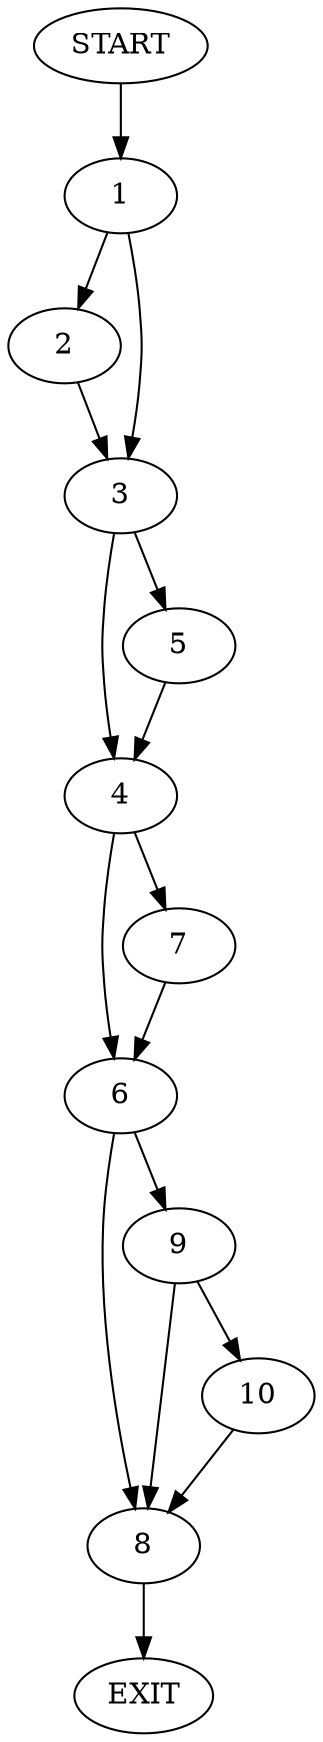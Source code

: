 digraph {
0 [label="START"]
11 [label="EXIT"]
0 -> 1
1 -> 2
1 -> 3
3 -> 4
3 -> 5
2 -> 3
4 -> 6
4 -> 7
5 -> 4
7 -> 6
6 -> 8
6 -> 9
8 -> 11
9 -> 8
9 -> 10
10 -> 8
}
